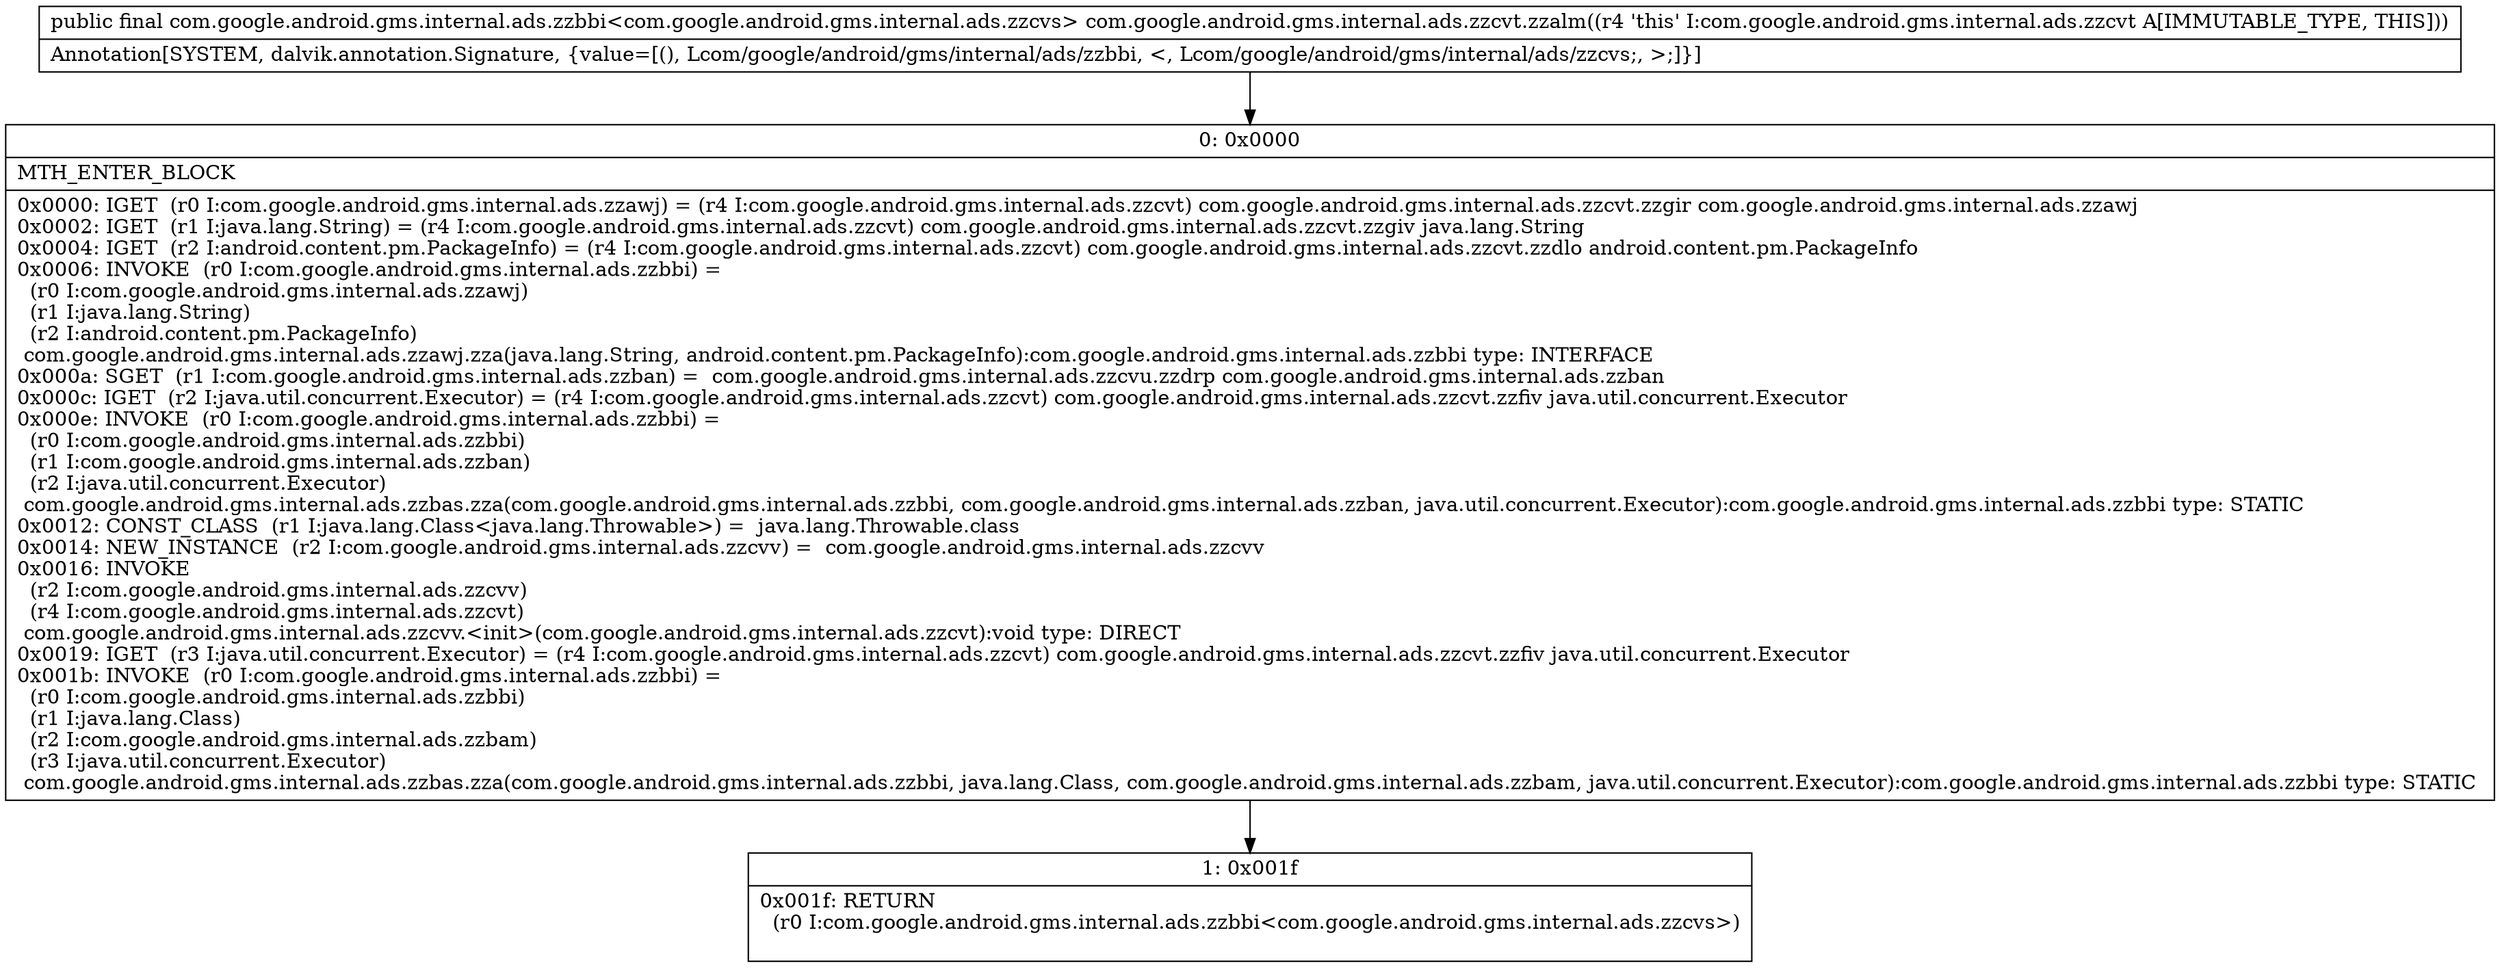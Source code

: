 digraph "CFG forcom.google.android.gms.internal.ads.zzcvt.zzalm()Lcom\/google\/android\/gms\/internal\/ads\/zzbbi;" {
Node_0 [shape=record,label="{0\:\ 0x0000|MTH_ENTER_BLOCK\l|0x0000: IGET  (r0 I:com.google.android.gms.internal.ads.zzawj) = (r4 I:com.google.android.gms.internal.ads.zzcvt) com.google.android.gms.internal.ads.zzcvt.zzgir com.google.android.gms.internal.ads.zzawj \l0x0002: IGET  (r1 I:java.lang.String) = (r4 I:com.google.android.gms.internal.ads.zzcvt) com.google.android.gms.internal.ads.zzcvt.zzgiv java.lang.String \l0x0004: IGET  (r2 I:android.content.pm.PackageInfo) = (r4 I:com.google.android.gms.internal.ads.zzcvt) com.google.android.gms.internal.ads.zzcvt.zzdlo android.content.pm.PackageInfo \l0x0006: INVOKE  (r0 I:com.google.android.gms.internal.ads.zzbbi) = \l  (r0 I:com.google.android.gms.internal.ads.zzawj)\l  (r1 I:java.lang.String)\l  (r2 I:android.content.pm.PackageInfo)\l com.google.android.gms.internal.ads.zzawj.zza(java.lang.String, android.content.pm.PackageInfo):com.google.android.gms.internal.ads.zzbbi type: INTERFACE \l0x000a: SGET  (r1 I:com.google.android.gms.internal.ads.zzban) =  com.google.android.gms.internal.ads.zzcvu.zzdrp com.google.android.gms.internal.ads.zzban \l0x000c: IGET  (r2 I:java.util.concurrent.Executor) = (r4 I:com.google.android.gms.internal.ads.zzcvt) com.google.android.gms.internal.ads.zzcvt.zzfiv java.util.concurrent.Executor \l0x000e: INVOKE  (r0 I:com.google.android.gms.internal.ads.zzbbi) = \l  (r0 I:com.google.android.gms.internal.ads.zzbbi)\l  (r1 I:com.google.android.gms.internal.ads.zzban)\l  (r2 I:java.util.concurrent.Executor)\l com.google.android.gms.internal.ads.zzbas.zza(com.google.android.gms.internal.ads.zzbbi, com.google.android.gms.internal.ads.zzban, java.util.concurrent.Executor):com.google.android.gms.internal.ads.zzbbi type: STATIC \l0x0012: CONST_CLASS  (r1 I:java.lang.Class\<java.lang.Throwable\>) =  java.lang.Throwable.class \l0x0014: NEW_INSTANCE  (r2 I:com.google.android.gms.internal.ads.zzcvv) =  com.google.android.gms.internal.ads.zzcvv \l0x0016: INVOKE  \l  (r2 I:com.google.android.gms.internal.ads.zzcvv)\l  (r4 I:com.google.android.gms.internal.ads.zzcvt)\l com.google.android.gms.internal.ads.zzcvv.\<init\>(com.google.android.gms.internal.ads.zzcvt):void type: DIRECT \l0x0019: IGET  (r3 I:java.util.concurrent.Executor) = (r4 I:com.google.android.gms.internal.ads.zzcvt) com.google.android.gms.internal.ads.zzcvt.zzfiv java.util.concurrent.Executor \l0x001b: INVOKE  (r0 I:com.google.android.gms.internal.ads.zzbbi) = \l  (r0 I:com.google.android.gms.internal.ads.zzbbi)\l  (r1 I:java.lang.Class)\l  (r2 I:com.google.android.gms.internal.ads.zzbam)\l  (r3 I:java.util.concurrent.Executor)\l com.google.android.gms.internal.ads.zzbas.zza(com.google.android.gms.internal.ads.zzbbi, java.lang.Class, com.google.android.gms.internal.ads.zzbam, java.util.concurrent.Executor):com.google.android.gms.internal.ads.zzbbi type: STATIC \l}"];
Node_1 [shape=record,label="{1\:\ 0x001f|0x001f: RETURN  \l  (r0 I:com.google.android.gms.internal.ads.zzbbi\<com.google.android.gms.internal.ads.zzcvs\>)\l \l}"];
MethodNode[shape=record,label="{public final com.google.android.gms.internal.ads.zzbbi\<com.google.android.gms.internal.ads.zzcvs\> com.google.android.gms.internal.ads.zzcvt.zzalm((r4 'this' I:com.google.android.gms.internal.ads.zzcvt A[IMMUTABLE_TYPE, THIS]))  | Annotation[SYSTEM, dalvik.annotation.Signature, \{value=[(), Lcom\/google\/android\/gms\/internal\/ads\/zzbbi, \<, Lcom\/google\/android\/gms\/internal\/ads\/zzcvs;, \>;]\}]\l}"];
MethodNode -> Node_0;
Node_0 -> Node_1;
}


